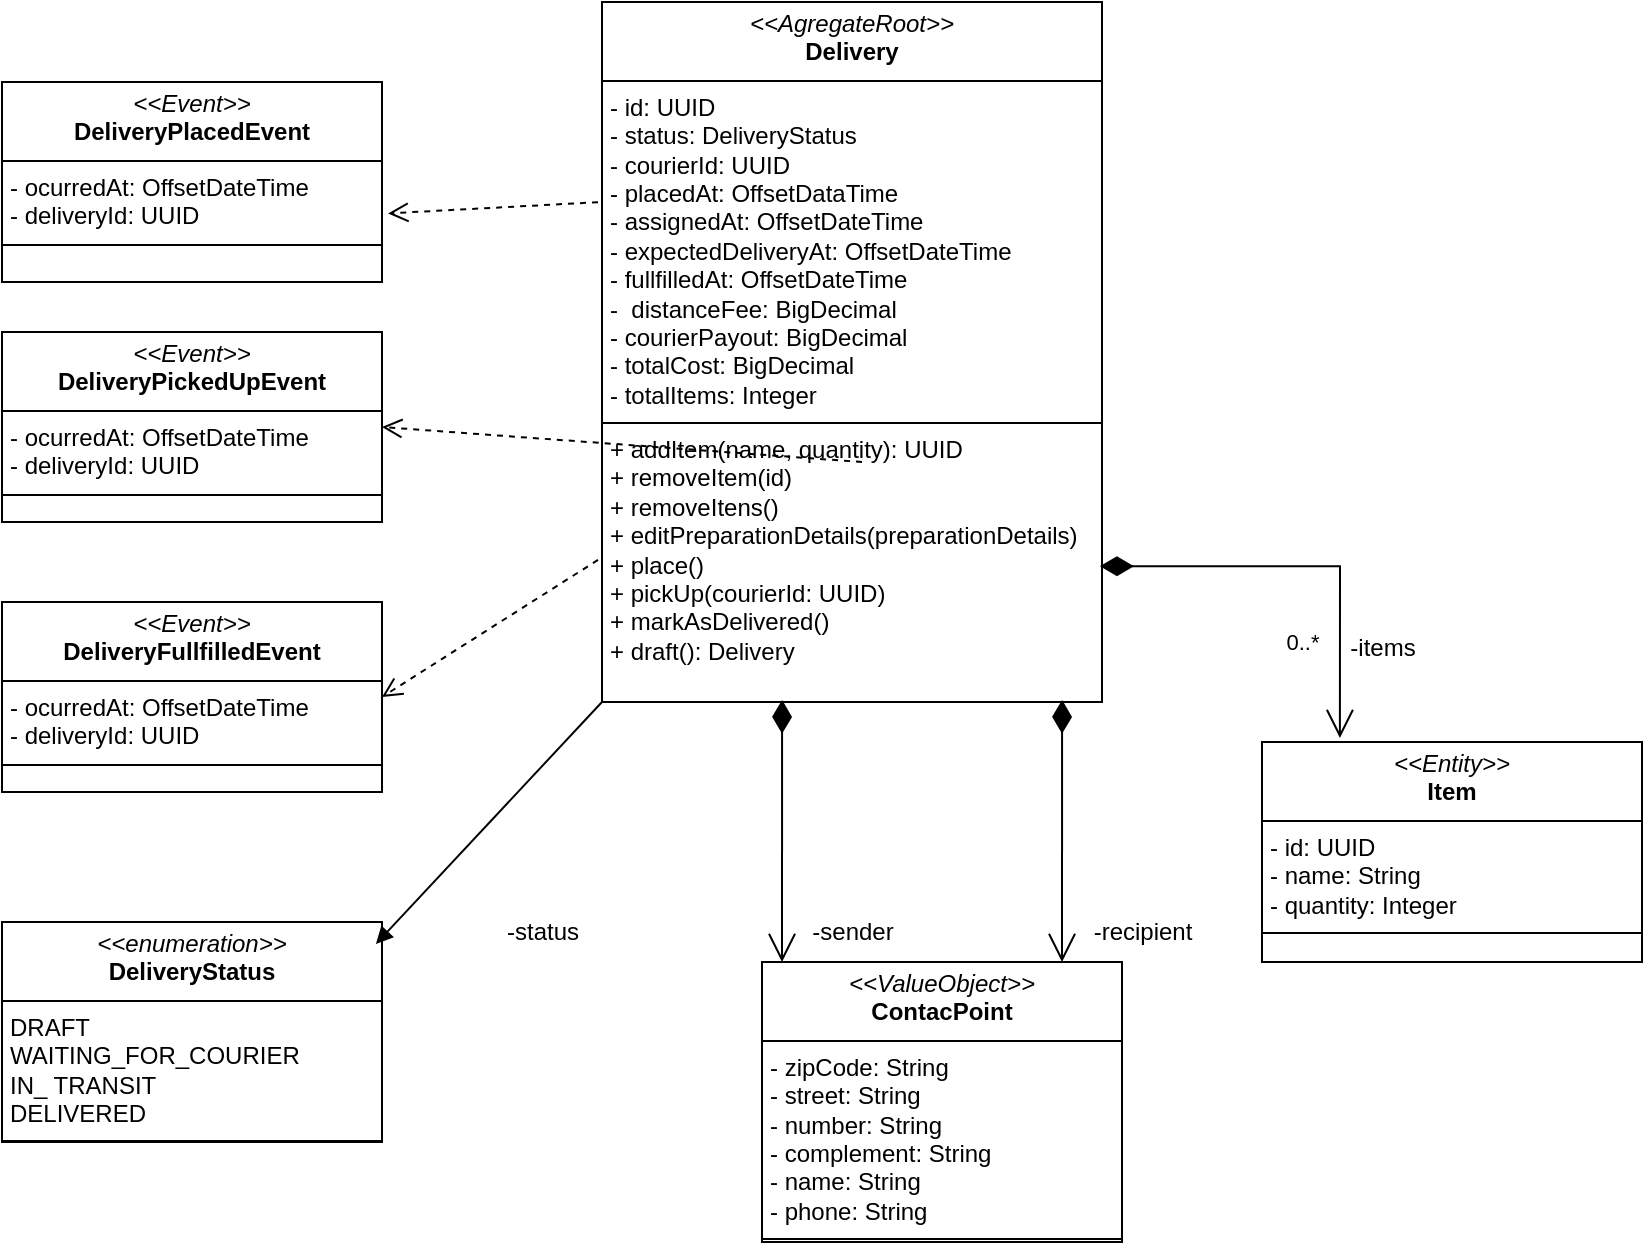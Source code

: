 <mxfile version="28.2.3">
  <diagram name="Página-1" id="sw1DZVehtx8tjHHcMewx">
    <mxGraphModel dx="1426" dy="785" grid="1" gridSize="10" guides="1" tooltips="1" connect="1" arrows="1" fold="1" page="1" pageScale="1" pageWidth="827" pageHeight="1169" math="0" shadow="0">
      <root>
        <mxCell id="0" />
        <mxCell id="1" parent="0" />
        <mxCell id="ImkfPX9c1qIlI6h4YKou-7" value="&lt;p style=&quot;margin:0px;margin-top:4px;text-align:center;&quot;&gt;&lt;i&gt;&amp;lt;&amp;lt;AgregateRoot&amp;gt;&amp;gt;&lt;/i&gt;&lt;br&gt;&lt;b&gt;Delivery&lt;/b&gt;&lt;/p&gt;&lt;hr size=&quot;1&quot; style=&quot;border-style:solid;&quot;&gt;&lt;p style=&quot;margin:0px;margin-left:4px;&quot;&gt;- id: UUID&lt;br&gt;- status: DeliveryStatus&lt;/p&gt;&lt;p style=&quot;margin:0px;margin-left:4px;&quot;&gt;- courierId: UUID&lt;/p&gt;&lt;p style=&quot;margin:0px;margin-left:4px;&quot;&gt;- placedAt: OffsetDataTime&lt;/p&gt;&lt;p style=&quot;margin:0px;margin-left:4px;&quot;&gt;- assignedAt: OffsetDateTime&lt;/p&gt;&lt;p style=&quot;margin:0px;margin-left:4px;&quot;&gt;- expectedDeliveryAt: OffsetDateTime&lt;/p&gt;&lt;p style=&quot;margin:0px;margin-left:4px;&quot;&gt;- fullfilledAt: OffsetDateTime&lt;/p&gt;&lt;p style=&quot;margin:0px;margin-left:4px;&quot;&gt;-&amp;nbsp; distanceFee: BigDecimal&lt;/p&gt;&lt;p style=&quot;margin:0px;margin-left:4px;&quot;&gt;- courierPayout: BigDecimal&lt;/p&gt;&lt;p style=&quot;margin:0px;margin-left:4px;&quot;&gt;- totalCost: BigDecimal&lt;/p&gt;&lt;p style=&quot;margin:0px;margin-left:4px;&quot;&gt;- totalItems: Integer&lt;/p&gt;&lt;hr size=&quot;1&quot; style=&quot;border-style:solid;&quot;&gt;&lt;p style=&quot;margin:0px;margin-left:4px;&quot;&gt;+ addItem(name, quantity): UUID&lt;br&gt;+ removeItem(id)&lt;/p&gt;&lt;p style=&quot;margin:0px;margin-left:4px;&quot;&gt;+ removeItens()&lt;/p&gt;&lt;p style=&quot;margin:0px;margin-left:4px;&quot;&gt;+ editPreparationDetails(preparationDetails)&lt;/p&gt;&lt;p style=&quot;margin:0px;margin-left:4px;&quot;&gt;+ place()&lt;/p&gt;&lt;p style=&quot;margin:0px;margin-left:4px;&quot;&gt;+ pickUp(courierId: UUID)&lt;/p&gt;&lt;p style=&quot;margin:0px;margin-left:4px;&quot;&gt;+ markAsDelivered()&lt;/p&gt;&lt;p style=&quot;margin:0px;margin-left:4px;&quot;&gt;+ draft(): Delivery&lt;/p&gt;&lt;p style=&quot;margin:0px;margin-left:4px;&quot;&gt;&lt;br&gt;&lt;/p&gt;" style="verticalAlign=top;align=left;overflow=fill;html=1;whiteSpace=wrap;" vertex="1" parent="1">
          <mxGeometry x="350" y="120" width="250" height="350" as="geometry" />
        </mxCell>
        <mxCell id="ImkfPX9c1qIlI6h4YKou-20" value="&lt;p style=&quot;margin:0px;margin-top:4px;text-align:center;&quot;&gt;&lt;i&gt;&amp;lt;&amp;lt;Event&amp;gt;&amp;gt;&lt;/i&gt;&lt;br&gt;&lt;b&gt;DeliveryPlacedEvent&lt;/b&gt;&lt;/p&gt;&lt;hr size=&quot;1&quot; style=&quot;border-style:solid;&quot;&gt;&lt;p style=&quot;margin:0px;margin-left:4px;&quot;&gt;- ocurredAt: OffsetDateTime&lt;br&gt;- deliveryId: UUID&lt;/p&gt;&lt;hr size=&quot;1&quot; style=&quot;border-style:solid;&quot;&gt;&lt;p style=&quot;margin:0px;margin-left:4px;&quot;&gt;&lt;br&gt;&lt;/p&gt;" style="verticalAlign=top;align=left;overflow=fill;html=1;whiteSpace=wrap;" vertex="1" parent="1">
          <mxGeometry x="50" y="160" width="190" height="100" as="geometry" />
        </mxCell>
        <mxCell id="ImkfPX9c1qIlI6h4YKou-21" value="" style="html=1;verticalAlign=bottom;endArrow=open;dashed=1;endSize=8;curved=0;rounded=0;entryX=1.016;entryY=0.657;entryDx=0;entryDy=0;entryPerimeter=0;exitX=-0.008;exitY=0.286;exitDx=0;exitDy=0;exitPerimeter=0;" edge="1" parent="1" source="ImkfPX9c1qIlI6h4YKou-7" target="ImkfPX9c1qIlI6h4YKou-20">
          <mxGeometry relative="1" as="geometry">
            <mxPoint x="450" y="510" as="sourcePoint" />
            <mxPoint x="370" y="510" as="targetPoint" />
          </mxGeometry>
        </mxCell>
        <mxCell id="ImkfPX9c1qIlI6h4YKou-22" value="&lt;p style=&quot;margin:0px;margin-top:4px;text-align:center;&quot;&gt;&lt;i&gt;&amp;lt;&amp;lt;Event&amp;gt;&amp;gt;&lt;/i&gt;&lt;br&gt;&lt;b&gt;DeliveryPickedUpEvent&lt;/b&gt;&lt;/p&gt;&lt;hr size=&quot;1&quot; style=&quot;border-style:solid;&quot;&gt;&lt;p style=&quot;margin:0px;margin-left:4px;&quot;&gt;- ocurredAt: OffsetDateTime&lt;br&gt;- deliveryId: UUID&lt;/p&gt;&lt;hr size=&quot;1&quot; style=&quot;border-style:solid;&quot;&gt;&lt;p style=&quot;margin:0px;margin-left:4px;&quot;&gt;&lt;br&gt;&lt;/p&gt;" style="verticalAlign=top;align=left;overflow=fill;html=1;whiteSpace=wrap;" vertex="1" parent="1">
          <mxGeometry x="50" y="285" width="190" height="95" as="geometry" />
        </mxCell>
        <mxCell id="ImkfPX9c1qIlI6h4YKou-23" value="&lt;p style=&quot;margin:0px;margin-top:4px;text-align:center;&quot;&gt;&lt;i&gt;&amp;lt;&amp;lt;Event&amp;gt;&amp;gt;&lt;/i&gt;&lt;br&gt;&lt;b&gt;DeliveryFullfilledEvent&lt;/b&gt;&lt;/p&gt;&lt;hr size=&quot;1&quot; style=&quot;border-style:solid;&quot;&gt;&lt;p style=&quot;margin:0px;margin-left:4px;&quot;&gt;- ocurredAt: OffsetDateTime&lt;br&gt;- deliveryId: UUID&lt;/p&gt;&lt;hr size=&quot;1&quot; style=&quot;border-style:solid;&quot;&gt;&lt;p style=&quot;margin:0px;margin-left:4px;&quot;&gt;&lt;br&gt;&lt;/p&gt;" style="verticalAlign=top;align=left;overflow=fill;html=1;whiteSpace=wrap;" vertex="1" parent="1">
          <mxGeometry x="50" y="420" width="190" height="95" as="geometry" />
        </mxCell>
        <mxCell id="ImkfPX9c1qIlI6h4YKou-24" value="" style="html=1;verticalAlign=bottom;endArrow=open;dashed=1;endSize=8;curved=0;rounded=0;entryX=1;entryY=0.5;entryDx=0;entryDy=0;" edge="1" parent="1" target="ImkfPX9c1qIlI6h4YKou-22">
          <mxGeometry relative="1" as="geometry">
            <mxPoint x="480" y="350" as="sourcePoint" />
            <mxPoint x="400" y="350" as="targetPoint" />
          </mxGeometry>
        </mxCell>
        <mxCell id="ImkfPX9c1qIlI6h4YKou-25" value="" style="html=1;verticalAlign=bottom;endArrow=open;dashed=1;endSize=8;curved=0;rounded=0;entryX=1;entryY=0.5;entryDx=0;entryDy=0;exitX=-0.008;exitY=0.797;exitDx=0;exitDy=0;exitPerimeter=0;" edge="1" parent="1" source="ImkfPX9c1qIlI6h4YKou-7" target="ImkfPX9c1qIlI6h4YKou-23">
          <mxGeometry relative="1" as="geometry">
            <mxPoint x="470" y="468" as="sourcePoint" />
            <mxPoint x="250" y="459" as="targetPoint" />
          </mxGeometry>
        </mxCell>
        <mxCell id="ImkfPX9c1qIlI6h4YKou-26" value="&lt;p style=&quot;margin:0px;margin-top:4px;text-align:center;&quot;&gt;&lt;i&gt;&amp;lt;&amp;lt;enumeration&amp;gt;&amp;gt;&lt;/i&gt;&lt;br&gt;&lt;b&gt;DeliveryStatus&lt;/b&gt;&lt;/p&gt;&lt;hr size=&quot;1&quot; style=&quot;border-style:solid;&quot;&gt;&lt;p style=&quot;margin:0px;margin-left:4px;&quot;&gt;DRAFT&lt;/p&gt;&lt;p style=&quot;margin:0px;margin-left:4px;&quot;&gt;WAITING_FOR_COURIER&lt;/p&gt;&lt;p style=&quot;margin:0px;margin-left:4px;&quot;&gt;IN_ TRANSIT&lt;/p&gt;&lt;p style=&quot;margin:0px;margin-left:4px;&quot;&gt;DELIVERED&lt;/p&gt;&lt;hr size=&quot;1&quot; style=&quot;border-style:solid;&quot;&gt;&lt;p style=&quot;margin:0px;margin-left:4px;&quot;&gt;&lt;br&gt;&lt;/p&gt;" style="verticalAlign=top;align=left;overflow=fill;html=1;whiteSpace=wrap;" vertex="1" parent="1">
          <mxGeometry x="50" y="580" width="190" height="110" as="geometry" />
        </mxCell>
        <mxCell id="ImkfPX9c1qIlI6h4YKou-30" value="" style="html=1;verticalAlign=bottom;endArrow=block;curved=0;rounded=0;entryX=0.984;entryY=0.1;entryDx=0;entryDy=0;entryPerimeter=0;exitX=0;exitY=1;exitDx=0;exitDy=0;" edge="1" parent="1" source="ImkfPX9c1qIlI6h4YKou-7" target="ImkfPX9c1qIlI6h4YKou-26">
          <mxGeometry width="80" relative="1" as="geometry">
            <mxPoint x="370" y="510" as="sourcePoint" />
            <mxPoint x="450" y="510" as="targetPoint" />
          </mxGeometry>
        </mxCell>
        <mxCell id="ImkfPX9c1qIlI6h4YKou-31" value="-status" style="text;html=1;align=center;verticalAlign=middle;resizable=0;points=[];autosize=1;strokeColor=none;fillColor=none;" vertex="1" parent="1">
          <mxGeometry x="290" y="570" width="60" height="30" as="geometry" />
        </mxCell>
        <mxCell id="ImkfPX9c1qIlI6h4YKou-32" value="&lt;p style=&quot;margin:0px;margin-top:4px;text-align:center;&quot;&gt;&lt;i&gt;&amp;lt;&amp;lt;ValueObject&amp;gt;&amp;gt;&lt;/i&gt;&lt;br&gt;&lt;b&gt;ContacPoint&lt;/b&gt;&lt;/p&gt;&lt;hr size=&quot;1&quot; style=&quot;border-style:solid;&quot;&gt;&lt;p style=&quot;margin:0px;margin-left:4px;&quot;&gt;- zipCode: String&lt;br&gt;- street: String&lt;/p&gt;&lt;p style=&quot;margin:0px;margin-left:4px;&quot;&gt;- number: String&lt;/p&gt;&lt;p style=&quot;margin:0px;margin-left:4px;&quot;&gt;- complement: String&lt;/p&gt;&lt;p style=&quot;margin:0px;margin-left:4px;&quot;&gt;- name: String&lt;/p&gt;&lt;p style=&quot;margin:0px;margin-left:4px;&quot;&gt;- phone: String&lt;/p&gt;&lt;hr size=&quot;1&quot; style=&quot;border-style:solid;&quot;&gt;&lt;p style=&quot;margin:0px;margin-left:4px;&quot;&gt;&lt;br&gt;&lt;/p&gt;" style="verticalAlign=top;align=left;overflow=fill;html=1;whiteSpace=wrap;" vertex="1" parent="1">
          <mxGeometry x="430" y="600" width="180" height="140" as="geometry" />
        </mxCell>
        <mxCell id="ImkfPX9c1qIlI6h4YKou-38" value="" style="endArrow=open;html=1;endSize=12;startArrow=diamondThin;startSize=14;startFill=1;edgeStyle=orthogonalEdgeStyle;align=left;verticalAlign=bottom;rounded=0;entryX=0.172;entryY=0;entryDx=0;entryDy=0;entryPerimeter=0;exitX=0.444;exitY=0.997;exitDx=0;exitDy=0;exitPerimeter=0;" edge="1" parent="1">
          <mxGeometry x="-1" y="3" relative="1" as="geometry">
            <mxPoint x="440.04" y="468.95" as="sourcePoint" />
            <mxPoint x="440.0" y="600" as="targetPoint" />
          </mxGeometry>
        </mxCell>
        <mxCell id="ImkfPX9c1qIlI6h4YKou-39" value="-sender" style="text;html=1;align=center;verticalAlign=middle;resizable=0;points=[];autosize=1;strokeColor=none;fillColor=none;" vertex="1" parent="1">
          <mxGeometry x="445" y="570" width="60" height="30" as="geometry" />
        </mxCell>
        <mxCell id="ImkfPX9c1qIlI6h4YKou-40" value="" style="endArrow=open;html=1;endSize=12;startArrow=diamondThin;startSize=14;startFill=1;edgeStyle=orthogonalEdgeStyle;align=left;verticalAlign=bottom;rounded=0;entryX=0.172;entryY=0;entryDx=0;entryDy=0;entryPerimeter=0;exitX=0.444;exitY=0.997;exitDx=0;exitDy=0;exitPerimeter=0;" edge="1" parent="1">
          <mxGeometry x="-1" y="3" relative="1" as="geometry">
            <mxPoint x="580.04" y="468.95" as="sourcePoint" />
            <mxPoint x="580" y="600" as="targetPoint" />
          </mxGeometry>
        </mxCell>
        <mxCell id="ImkfPX9c1qIlI6h4YKou-41" value="-recipient" style="text;html=1;align=center;verticalAlign=middle;resizable=0;points=[];autosize=1;strokeColor=none;fillColor=none;" vertex="1" parent="1">
          <mxGeometry x="585" y="570" width="70" height="30" as="geometry" />
        </mxCell>
        <mxCell id="ImkfPX9c1qIlI6h4YKou-42" value="&lt;p style=&quot;margin:0px;margin-top:4px;text-align:center;&quot;&gt;&lt;i&gt;&amp;lt;&amp;lt;Entity&amp;gt;&amp;gt;&lt;/i&gt;&lt;br&gt;&lt;b&gt;Item&lt;/b&gt;&lt;/p&gt;&lt;hr size=&quot;1&quot; style=&quot;border-style:solid;&quot;&gt;&lt;p style=&quot;margin:0px;margin-left:4px;&quot;&gt;- id: UUID&lt;br&gt;- name: String&lt;/p&gt;&lt;p style=&quot;margin:0px;margin-left:4px;&quot;&gt;- quantity: Integer&lt;/p&gt;&lt;hr size=&quot;1&quot; style=&quot;border-style:solid;&quot;&gt;&lt;p style=&quot;margin:0px;margin-left:4px;&quot;&gt;&lt;br&gt;&lt;/p&gt;" style="verticalAlign=top;align=left;overflow=fill;html=1;whiteSpace=wrap;" vertex="1" parent="1">
          <mxGeometry x="680" y="490" width="190" height="110" as="geometry" />
        </mxCell>
        <mxCell id="ImkfPX9c1qIlI6h4YKou-43" value="" style="endArrow=open;html=1;endSize=12;startArrow=diamondThin;startSize=14;startFill=1;edgeStyle=orthogonalEdgeStyle;align=left;verticalAlign=bottom;rounded=0;exitX=0.996;exitY=0.806;exitDx=0;exitDy=0;exitPerimeter=0;entryX=0.205;entryY=-0.018;entryDx=0;entryDy=0;entryPerimeter=0;" edge="1" parent="1" source="ImkfPX9c1qIlI6h4YKou-7" target="ImkfPX9c1qIlI6h4YKou-42">
          <mxGeometry x="-1" y="3" relative="1" as="geometry">
            <mxPoint x="680" y="410" as="sourcePoint" />
            <mxPoint x="840" y="410" as="targetPoint" />
          </mxGeometry>
        </mxCell>
        <mxCell id="ImkfPX9c1qIlI6h4YKou-44" value="0..*" style="edgeLabel;html=1;align=center;verticalAlign=middle;resizable=0;points=[];" vertex="1" connectable="0" parent="ImkfPX9c1qIlI6h4YKou-43">
          <mxGeometry x="0.553" y="-3" relative="1" as="geometry">
            <mxPoint x="-16" y="-2" as="offset" />
          </mxGeometry>
        </mxCell>
        <mxCell id="ImkfPX9c1qIlI6h4YKou-45" value="-items" style="text;html=1;align=center;verticalAlign=middle;resizable=0;points=[];autosize=1;strokeColor=none;fillColor=none;" vertex="1" parent="1">
          <mxGeometry x="710" y="428" width="60" height="30" as="geometry" />
        </mxCell>
      </root>
    </mxGraphModel>
  </diagram>
</mxfile>
